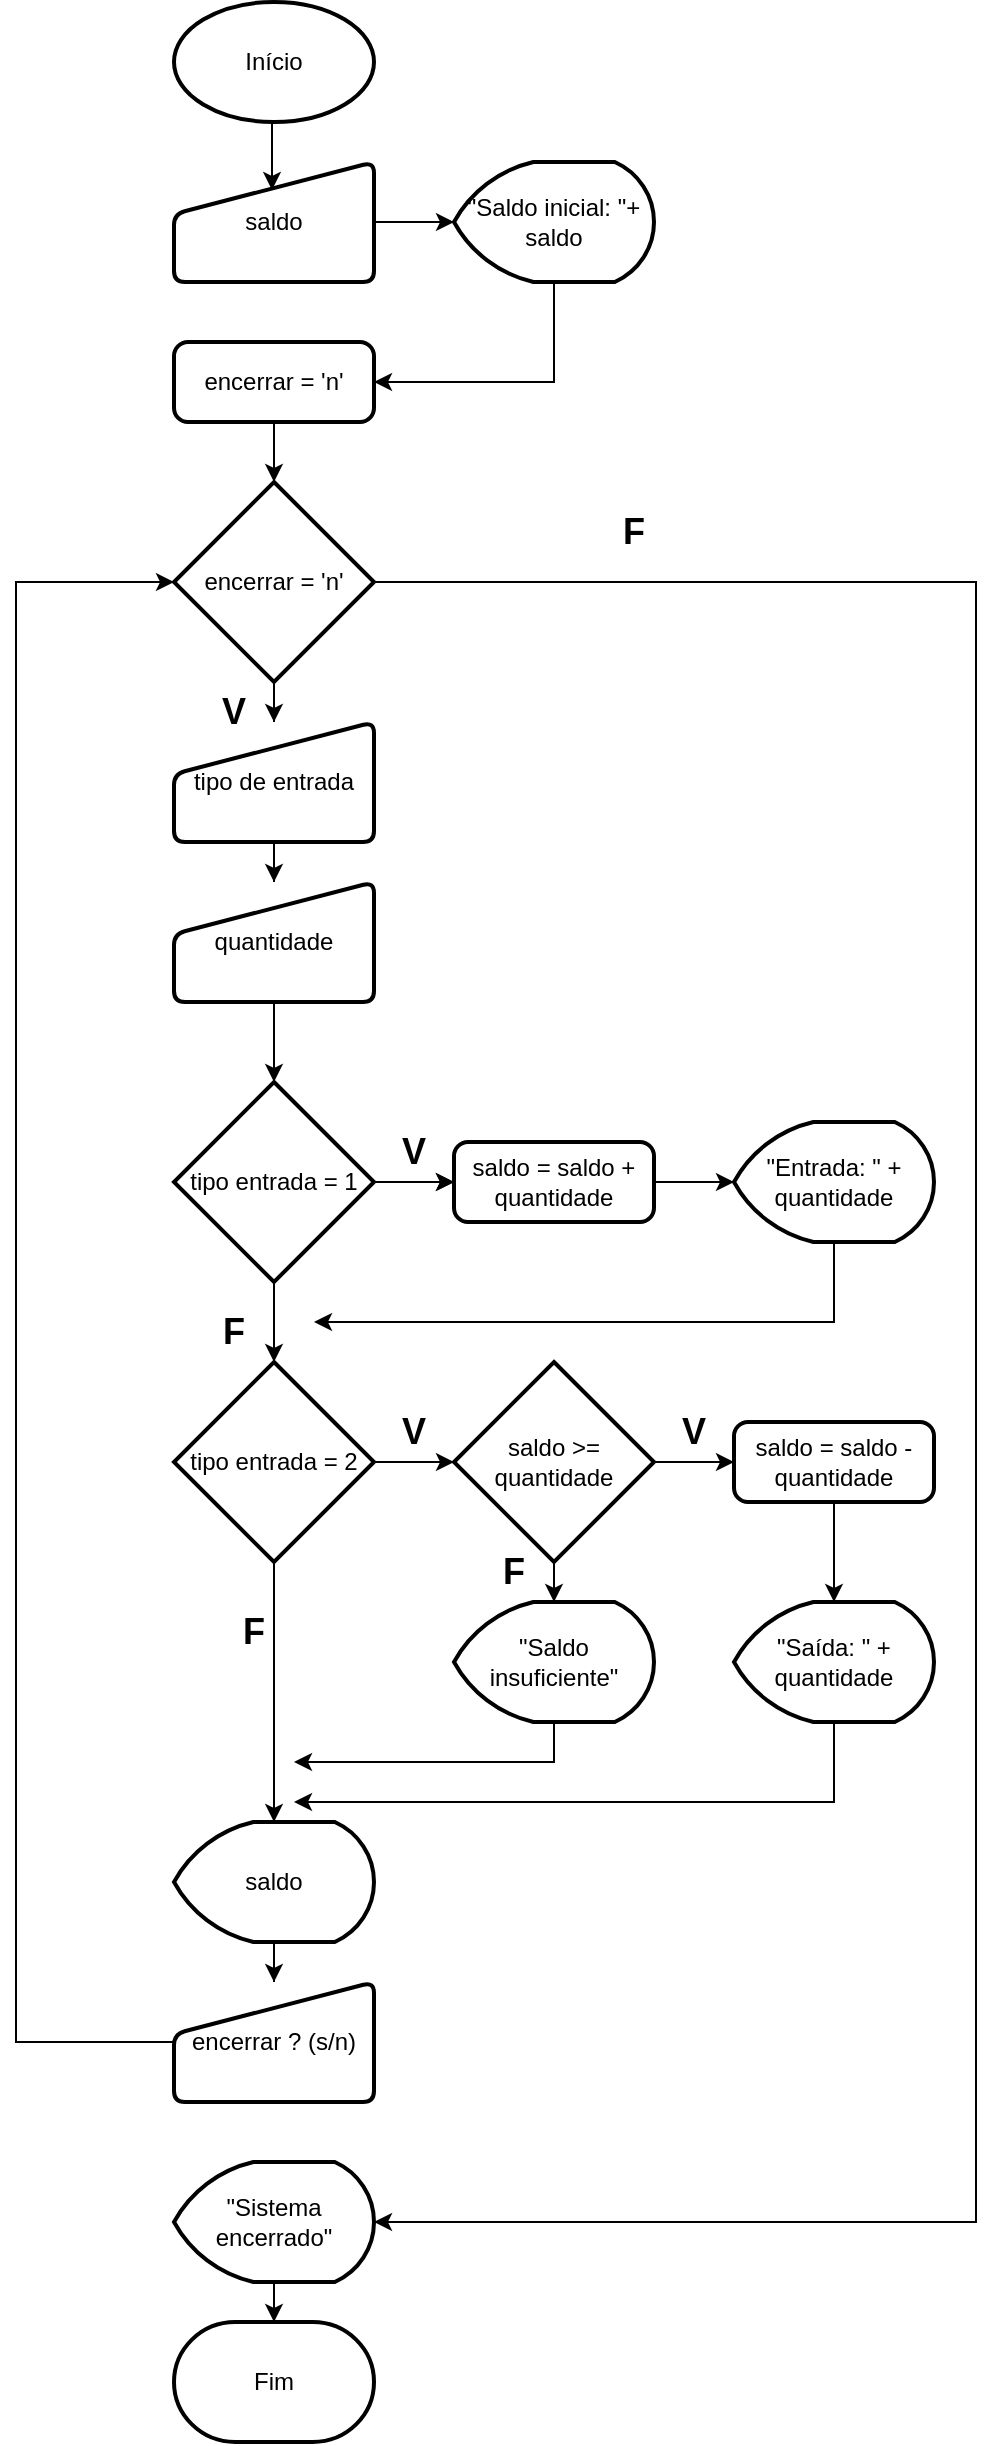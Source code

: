 <mxfile version="22.1.3" type="device">
  <diagram name="Página-1" id="XrccP1-_1EokyCi_S-TZ">
    <mxGraphModel dx="673" dy="763" grid="1" gridSize="10" guides="1" tooltips="1" connect="1" arrows="1" fold="1" page="1" pageScale="1" pageWidth="827" pageHeight="1169" math="0" shadow="0">
      <root>
        <mxCell id="0" />
        <mxCell id="1" parent="0" />
        <mxCell id="8qmqciDtXtHv3wGUA61F-1" value="Início" style="strokeWidth=2;html=1;shape=mxgraph.flowchart.start_1;whiteSpace=wrap;" vertex="1" parent="1">
          <mxGeometry x="200" y="40" width="100" height="60" as="geometry" />
        </mxCell>
        <mxCell id="8qmqciDtXtHv3wGUA61F-5" style="edgeStyle=orthogonalEdgeStyle;rounded=0;orthogonalLoop=1;jettySize=auto;html=1;exitX=1;exitY=0.5;exitDx=0;exitDy=0;" edge="1" parent="1" source="8qmqciDtXtHv3wGUA61F-2" target="8qmqciDtXtHv3wGUA61F-4">
          <mxGeometry relative="1" as="geometry" />
        </mxCell>
        <mxCell id="8qmqciDtXtHv3wGUA61F-2" value="saldo" style="html=1;strokeWidth=2;shape=manualInput;whiteSpace=wrap;rounded=1;size=26;arcSize=11;" vertex="1" parent="1">
          <mxGeometry x="200" y="120" width="100" height="60" as="geometry" />
        </mxCell>
        <mxCell id="8qmqciDtXtHv3wGUA61F-3" style="edgeStyle=orthogonalEdgeStyle;rounded=0;orthogonalLoop=1;jettySize=auto;html=1;exitX=0.5;exitY=1;exitDx=0;exitDy=0;exitPerimeter=0;entryX=0.49;entryY=0.233;entryDx=0;entryDy=0;entryPerimeter=0;" edge="1" parent="1" source="8qmqciDtXtHv3wGUA61F-1" target="8qmqciDtXtHv3wGUA61F-2">
          <mxGeometry relative="1" as="geometry" />
        </mxCell>
        <mxCell id="8qmqciDtXtHv3wGUA61F-7" style="edgeStyle=orthogonalEdgeStyle;rounded=0;orthogonalLoop=1;jettySize=auto;html=1;" edge="1" parent="1" source="8qmqciDtXtHv3wGUA61F-4" target="8qmqciDtXtHv3wGUA61F-6">
          <mxGeometry relative="1" as="geometry">
            <mxPoint x="340" y="250" as="targetPoint" />
            <Array as="points">
              <mxPoint x="390" y="230" />
            </Array>
          </mxGeometry>
        </mxCell>
        <mxCell id="8qmqciDtXtHv3wGUA61F-4" value="&quot;Saldo inicial: &quot;+ saldo" style="strokeWidth=2;html=1;shape=mxgraph.flowchart.display;whiteSpace=wrap;" vertex="1" parent="1">
          <mxGeometry x="340" y="120" width="100" height="60" as="geometry" />
        </mxCell>
        <mxCell id="8qmqciDtXtHv3wGUA61F-9" style="edgeStyle=orthogonalEdgeStyle;rounded=0;orthogonalLoop=1;jettySize=auto;html=1;exitX=0.5;exitY=1;exitDx=0;exitDy=0;" edge="1" parent="1" source="8qmqciDtXtHv3wGUA61F-6" target="8qmqciDtXtHv3wGUA61F-8">
          <mxGeometry relative="1" as="geometry" />
        </mxCell>
        <mxCell id="8qmqciDtXtHv3wGUA61F-6" value="encerrar = &#39;n&#39;" style="rounded=1;whiteSpace=wrap;html=1;absoluteArcSize=1;arcSize=14;strokeWidth=2;" vertex="1" parent="1">
          <mxGeometry x="200" y="210" width="100" height="40" as="geometry" />
        </mxCell>
        <mxCell id="8qmqciDtXtHv3wGUA61F-11" style="edgeStyle=orthogonalEdgeStyle;rounded=0;orthogonalLoop=1;jettySize=auto;html=1;exitX=0.5;exitY=1;exitDx=0;exitDy=0;exitPerimeter=0;" edge="1" parent="1" source="8qmqciDtXtHv3wGUA61F-8" target="8qmqciDtXtHv3wGUA61F-10">
          <mxGeometry relative="1" as="geometry" />
        </mxCell>
        <mxCell id="8qmqciDtXtHv3wGUA61F-42" style="edgeStyle=orthogonalEdgeStyle;rounded=0;orthogonalLoop=1;jettySize=auto;html=1;" edge="1" parent="1" source="8qmqciDtXtHv3wGUA61F-8" target="8qmqciDtXtHv3wGUA61F-39">
          <mxGeometry relative="1" as="geometry">
            <mxPoint x="600" y="1160" as="targetPoint" />
            <Array as="points">
              <mxPoint x="601" y="330" />
              <mxPoint x="601" y="1150" />
            </Array>
          </mxGeometry>
        </mxCell>
        <mxCell id="8qmqciDtXtHv3wGUA61F-8" value="encerrar = &#39;n&#39;" style="strokeWidth=2;html=1;shape=mxgraph.flowchart.decision;whiteSpace=wrap;" vertex="1" parent="1">
          <mxGeometry x="200" y="280" width="100" height="100" as="geometry" />
        </mxCell>
        <mxCell id="8qmqciDtXtHv3wGUA61F-13" style="edgeStyle=orthogonalEdgeStyle;rounded=0;orthogonalLoop=1;jettySize=auto;html=1;exitX=0.5;exitY=1;exitDx=0;exitDy=0;" edge="1" parent="1" source="8qmqciDtXtHv3wGUA61F-10" target="8qmqciDtXtHv3wGUA61F-12">
          <mxGeometry relative="1" as="geometry" />
        </mxCell>
        <mxCell id="8qmqciDtXtHv3wGUA61F-10" value="tipo de entrada" style="html=1;strokeWidth=2;shape=manualInput;whiteSpace=wrap;rounded=1;size=26;arcSize=11;" vertex="1" parent="1">
          <mxGeometry x="200" y="400" width="100" height="60" as="geometry" />
        </mxCell>
        <mxCell id="8qmqciDtXtHv3wGUA61F-16" style="edgeStyle=orthogonalEdgeStyle;rounded=0;orthogonalLoop=1;jettySize=auto;html=1;exitX=0.5;exitY=1;exitDx=0;exitDy=0;" edge="1" parent="1" source="8qmqciDtXtHv3wGUA61F-12" target="8qmqciDtXtHv3wGUA61F-14">
          <mxGeometry relative="1" as="geometry" />
        </mxCell>
        <mxCell id="8qmqciDtXtHv3wGUA61F-12" value="quantidade" style="html=1;strokeWidth=2;shape=manualInput;whiteSpace=wrap;rounded=1;size=26;arcSize=11;" vertex="1" parent="1">
          <mxGeometry x="200" y="480" width="100" height="60" as="geometry" />
        </mxCell>
        <mxCell id="8qmqciDtXtHv3wGUA61F-17" style="edgeStyle=orthogonalEdgeStyle;rounded=0;orthogonalLoop=1;jettySize=auto;html=1;exitX=0.5;exitY=1;exitDx=0;exitDy=0;exitPerimeter=0;" edge="1" parent="1" source="8qmqciDtXtHv3wGUA61F-14" target="8qmqciDtXtHv3wGUA61F-15">
          <mxGeometry relative="1" as="geometry" />
        </mxCell>
        <mxCell id="8qmqciDtXtHv3wGUA61F-19" style="edgeStyle=orthogonalEdgeStyle;rounded=0;orthogonalLoop=1;jettySize=auto;html=1;" edge="1" parent="1" source="8qmqciDtXtHv3wGUA61F-14" target="8qmqciDtXtHv3wGUA61F-18">
          <mxGeometry relative="1" as="geometry" />
        </mxCell>
        <mxCell id="8qmqciDtXtHv3wGUA61F-20" style="edgeStyle=orthogonalEdgeStyle;rounded=0;orthogonalLoop=1;jettySize=auto;html=1;" edge="1" parent="1" source="8qmqciDtXtHv3wGUA61F-14" target="8qmqciDtXtHv3wGUA61F-18">
          <mxGeometry relative="1" as="geometry" />
        </mxCell>
        <mxCell id="8qmqciDtXtHv3wGUA61F-14" value="tipo entrada = 1" style="strokeWidth=2;html=1;shape=mxgraph.flowchart.decision;whiteSpace=wrap;" vertex="1" parent="1">
          <mxGeometry x="200" y="580" width="100" height="100" as="geometry" />
        </mxCell>
        <mxCell id="8qmqciDtXtHv3wGUA61F-25" style="edgeStyle=orthogonalEdgeStyle;rounded=0;orthogonalLoop=1;jettySize=auto;html=1;" edge="1" parent="1" source="8qmqciDtXtHv3wGUA61F-15" target="8qmqciDtXtHv3wGUA61F-24">
          <mxGeometry relative="1" as="geometry" />
        </mxCell>
        <mxCell id="8qmqciDtXtHv3wGUA61F-36" style="edgeStyle=orthogonalEdgeStyle;rounded=0;orthogonalLoop=1;jettySize=auto;html=1;" edge="1" parent="1" source="8qmqciDtXtHv3wGUA61F-15" target="8qmqciDtXtHv3wGUA61F-35">
          <mxGeometry relative="1" as="geometry" />
        </mxCell>
        <mxCell id="8qmqciDtXtHv3wGUA61F-15" value="tipo entrada = 2" style="strokeWidth=2;html=1;shape=mxgraph.flowchart.decision;whiteSpace=wrap;" vertex="1" parent="1">
          <mxGeometry x="200" y="720" width="100" height="100" as="geometry" />
        </mxCell>
        <mxCell id="8qmqciDtXtHv3wGUA61F-22" style="edgeStyle=orthogonalEdgeStyle;rounded=0;orthogonalLoop=1;jettySize=auto;html=1;" edge="1" parent="1" source="8qmqciDtXtHv3wGUA61F-18" target="8qmqciDtXtHv3wGUA61F-21">
          <mxGeometry relative="1" as="geometry" />
        </mxCell>
        <mxCell id="8qmqciDtXtHv3wGUA61F-18" value="saldo = saldo + quantidade" style="rounded=1;whiteSpace=wrap;html=1;absoluteArcSize=1;arcSize=14;strokeWidth=2;" vertex="1" parent="1">
          <mxGeometry x="340" y="610" width="100" height="40" as="geometry" />
        </mxCell>
        <mxCell id="8qmqciDtXtHv3wGUA61F-23" style="edgeStyle=orthogonalEdgeStyle;rounded=0;orthogonalLoop=1;jettySize=auto;html=1;" edge="1" parent="1" source="8qmqciDtXtHv3wGUA61F-21">
          <mxGeometry relative="1" as="geometry">
            <mxPoint x="270" y="700" as="targetPoint" />
            <Array as="points">
              <mxPoint x="530" y="700" />
            </Array>
          </mxGeometry>
        </mxCell>
        <mxCell id="8qmqciDtXtHv3wGUA61F-21" value="&quot;Entrada: &quot; + quantidade" style="strokeWidth=2;html=1;shape=mxgraph.flowchart.display;whiteSpace=wrap;" vertex="1" parent="1">
          <mxGeometry x="480" y="600" width="100" height="60" as="geometry" />
        </mxCell>
        <mxCell id="8qmqciDtXtHv3wGUA61F-27" style="edgeStyle=orthogonalEdgeStyle;rounded=0;orthogonalLoop=1;jettySize=auto;html=1;" edge="1" parent="1" source="8qmqciDtXtHv3wGUA61F-24" target="8qmqciDtXtHv3wGUA61F-26">
          <mxGeometry relative="1" as="geometry" />
        </mxCell>
        <mxCell id="8qmqciDtXtHv3wGUA61F-31" style="edgeStyle=orthogonalEdgeStyle;rounded=0;orthogonalLoop=1;jettySize=auto;html=1;exitX=0.5;exitY=1;exitDx=0;exitDy=0;exitPerimeter=0;" edge="1" parent="1" source="8qmqciDtXtHv3wGUA61F-24" target="8qmqciDtXtHv3wGUA61F-28">
          <mxGeometry relative="1" as="geometry" />
        </mxCell>
        <mxCell id="8qmqciDtXtHv3wGUA61F-24" value="saldo &amp;gt;= quantidade" style="strokeWidth=2;html=1;shape=mxgraph.flowchart.decision;whiteSpace=wrap;" vertex="1" parent="1">
          <mxGeometry x="340" y="720" width="100" height="100" as="geometry" />
        </mxCell>
        <mxCell id="8qmqciDtXtHv3wGUA61F-30" style="edgeStyle=orthogonalEdgeStyle;rounded=0;orthogonalLoop=1;jettySize=auto;html=1;" edge="1" parent="1" source="8qmqciDtXtHv3wGUA61F-26" target="8qmqciDtXtHv3wGUA61F-29">
          <mxGeometry relative="1" as="geometry" />
        </mxCell>
        <mxCell id="8qmqciDtXtHv3wGUA61F-26" value="saldo = saldo - quantidade" style="rounded=1;whiteSpace=wrap;html=1;absoluteArcSize=1;arcSize=14;strokeWidth=2;" vertex="1" parent="1">
          <mxGeometry x="480" y="750" width="100" height="40" as="geometry" />
        </mxCell>
        <mxCell id="8qmqciDtXtHv3wGUA61F-32" style="edgeStyle=orthogonalEdgeStyle;rounded=0;orthogonalLoop=1;jettySize=auto;html=1;" edge="1" parent="1" source="8qmqciDtXtHv3wGUA61F-28">
          <mxGeometry relative="1" as="geometry">
            <mxPoint x="260" y="920" as="targetPoint" />
            <Array as="points">
              <mxPoint x="390" y="920" />
              <mxPoint x="341" y="920" />
            </Array>
          </mxGeometry>
        </mxCell>
        <mxCell id="8qmqciDtXtHv3wGUA61F-28" value="&quot;Saldo insuficiente&quot;" style="strokeWidth=2;html=1;shape=mxgraph.flowchart.display;whiteSpace=wrap;" vertex="1" parent="1">
          <mxGeometry x="340" y="840" width="100" height="60" as="geometry" />
        </mxCell>
        <mxCell id="8qmqciDtXtHv3wGUA61F-33" style="edgeStyle=orthogonalEdgeStyle;rounded=0;orthogonalLoop=1;jettySize=auto;html=1;" edge="1" parent="1" source="8qmqciDtXtHv3wGUA61F-29">
          <mxGeometry relative="1" as="geometry">
            <mxPoint x="260" y="940" as="targetPoint" />
            <Array as="points">
              <mxPoint x="530" y="940" />
              <mxPoint x="481" y="940" />
            </Array>
          </mxGeometry>
        </mxCell>
        <mxCell id="8qmqciDtXtHv3wGUA61F-29" value="&quot;Saída: &quot; + quantidade" style="strokeWidth=2;html=1;shape=mxgraph.flowchart.display;whiteSpace=wrap;" vertex="1" parent="1">
          <mxGeometry x="480" y="840" width="100" height="60" as="geometry" />
        </mxCell>
        <mxCell id="8qmqciDtXtHv3wGUA61F-38" style="edgeStyle=orthogonalEdgeStyle;rounded=0;orthogonalLoop=1;jettySize=auto;html=1;exitX=0.5;exitY=1;exitDx=0;exitDy=0;exitPerimeter=0;" edge="1" parent="1" source="8qmqciDtXtHv3wGUA61F-35" target="8qmqciDtXtHv3wGUA61F-37">
          <mxGeometry relative="1" as="geometry" />
        </mxCell>
        <mxCell id="8qmqciDtXtHv3wGUA61F-35" value="saldo" style="strokeWidth=2;html=1;shape=mxgraph.flowchart.display;whiteSpace=wrap;" vertex="1" parent="1">
          <mxGeometry x="200" y="950" width="100" height="60" as="geometry" />
        </mxCell>
        <mxCell id="8qmqciDtXtHv3wGUA61F-43" style="edgeStyle=orthogonalEdgeStyle;rounded=0;orthogonalLoop=1;jettySize=auto;html=1;" edge="1" parent="1" source="8qmqciDtXtHv3wGUA61F-37" target="8qmqciDtXtHv3wGUA61F-8">
          <mxGeometry relative="1" as="geometry">
            <mxPoint x="120" y="320" as="targetPoint" />
            <Array as="points">
              <mxPoint x="121" y="1060" />
              <mxPoint x="121" y="330" />
            </Array>
          </mxGeometry>
        </mxCell>
        <mxCell id="8qmqciDtXtHv3wGUA61F-37" value="encerrar ? (s/n)" style="html=1;strokeWidth=2;shape=manualInput;whiteSpace=wrap;rounded=1;size=26;arcSize=11;" vertex="1" parent="1">
          <mxGeometry x="200" y="1030" width="100" height="60" as="geometry" />
        </mxCell>
        <mxCell id="8qmqciDtXtHv3wGUA61F-41" style="edgeStyle=orthogonalEdgeStyle;rounded=0;orthogonalLoop=1;jettySize=auto;html=1;exitX=0.5;exitY=1;exitDx=0;exitDy=0;exitPerimeter=0;" edge="1" parent="1" source="8qmqciDtXtHv3wGUA61F-39" target="8qmqciDtXtHv3wGUA61F-40">
          <mxGeometry relative="1" as="geometry" />
        </mxCell>
        <mxCell id="8qmqciDtXtHv3wGUA61F-39" value="&quot;Sistema encerrado&quot;" style="strokeWidth=2;html=1;shape=mxgraph.flowchart.display;whiteSpace=wrap;" vertex="1" parent="1">
          <mxGeometry x="200" y="1120" width="100" height="60" as="geometry" />
        </mxCell>
        <mxCell id="8qmqciDtXtHv3wGUA61F-40" value="Fim" style="strokeWidth=2;html=1;shape=mxgraph.flowchart.terminator;whiteSpace=wrap;" vertex="1" parent="1">
          <mxGeometry x="200" y="1200" width="100" height="60" as="geometry" />
        </mxCell>
        <mxCell id="8qmqciDtXtHv3wGUA61F-44" value="&lt;b&gt;&lt;font style=&quot;font-size: 18px;&quot;&gt;F&lt;/font&gt;&lt;/b&gt;" style="text;strokeColor=none;align=center;fillColor=none;html=1;verticalAlign=middle;whiteSpace=wrap;rounded=0;" vertex="1" parent="1">
          <mxGeometry x="400" y="290" width="60" height="30" as="geometry" />
        </mxCell>
        <mxCell id="8qmqciDtXtHv3wGUA61F-45" value="&lt;b&gt;&lt;font style=&quot;font-size: 18px;&quot;&gt;F&lt;/font&gt;&lt;/b&gt;" style="text;strokeColor=none;align=center;fillColor=none;html=1;verticalAlign=middle;whiteSpace=wrap;rounded=0;" vertex="1" parent="1">
          <mxGeometry x="200" y="690" width="60" height="30" as="geometry" />
        </mxCell>
        <mxCell id="8qmqciDtXtHv3wGUA61F-46" value="&lt;b&gt;&lt;font style=&quot;font-size: 18px;&quot;&gt;F&lt;/font&gt;&lt;/b&gt;" style="text;strokeColor=none;align=center;fillColor=none;html=1;verticalAlign=middle;whiteSpace=wrap;rounded=0;" vertex="1" parent="1">
          <mxGeometry x="210" y="840" width="60" height="30" as="geometry" />
        </mxCell>
        <mxCell id="8qmqciDtXtHv3wGUA61F-47" value="&lt;b&gt;&lt;font style=&quot;font-size: 18px;&quot;&gt;F&lt;/font&gt;&lt;/b&gt;" style="text;strokeColor=none;align=center;fillColor=none;html=1;verticalAlign=middle;whiteSpace=wrap;rounded=0;" vertex="1" parent="1">
          <mxGeometry x="340" y="810" width="60" height="30" as="geometry" />
        </mxCell>
        <mxCell id="8qmqciDtXtHv3wGUA61F-48" value="&lt;b&gt;&lt;font style=&quot;font-size: 18px;&quot;&gt;V&lt;/font&gt;&lt;/b&gt;" style="text;strokeColor=none;align=center;fillColor=none;html=1;verticalAlign=middle;whiteSpace=wrap;rounded=0;" vertex="1" parent="1">
          <mxGeometry x="200" y="380" width="60" height="30" as="geometry" />
        </mxCell>
        <mxCell id="8qmqciDtXtHv3wGUA61F-49" value="&lt;b&gt;&lt;font style=&quot;font-size: 18px;&quot;&gt;V&lt;/font&gt;&lt;/b&gt;" style="text;strokeColor=none;align=center;fillColor=none;html=1;verticalAlign=middle;whiteSpace=wrap;rounded=0;" vertex="1" parent="1">
          <mxGeometry x="290" y="600" width="60" height="30" as="geometry" />
        </mxCell>
        <mxCell id="8qmqciDtXtHv3wGUA61F-50" value="&lt;b&gt;&lt;font style=&quot;font-size: 18px;&quot;&gt;V&lt;/font&gt;&lt;/b&gt;" style="text;strokeColor=none;align=center;fillColor=none;html=1;verticalAlign=middle;whiteSpace=wrap;rounded=0;" vertex="1" parent="1">
          <mxGeometry x="430" y="740" width="60" height="30" as="geometry" />
        </mxCell>
        <mxCell id="8qmqciDtXtHv3wGUA61F-51" value="&lt;b&gt;&lt;font style=&quot;font-size: 18px;&quot;&gt;V&lt;/font&gt;&lt;/b&gt;" style="text;strokeColor=none;align=center;fillColor=none;html=1;verticalAlign=middle;whiteSpace=wrap;rounded=0;" vertex="1" parent="1">
          <mxGeometry x="290" y="740" width="60" height="30" as="geometry" />
        </mxCell>
      </root>
    </mxGraphModel>
  </diagram>
</mxfile>
